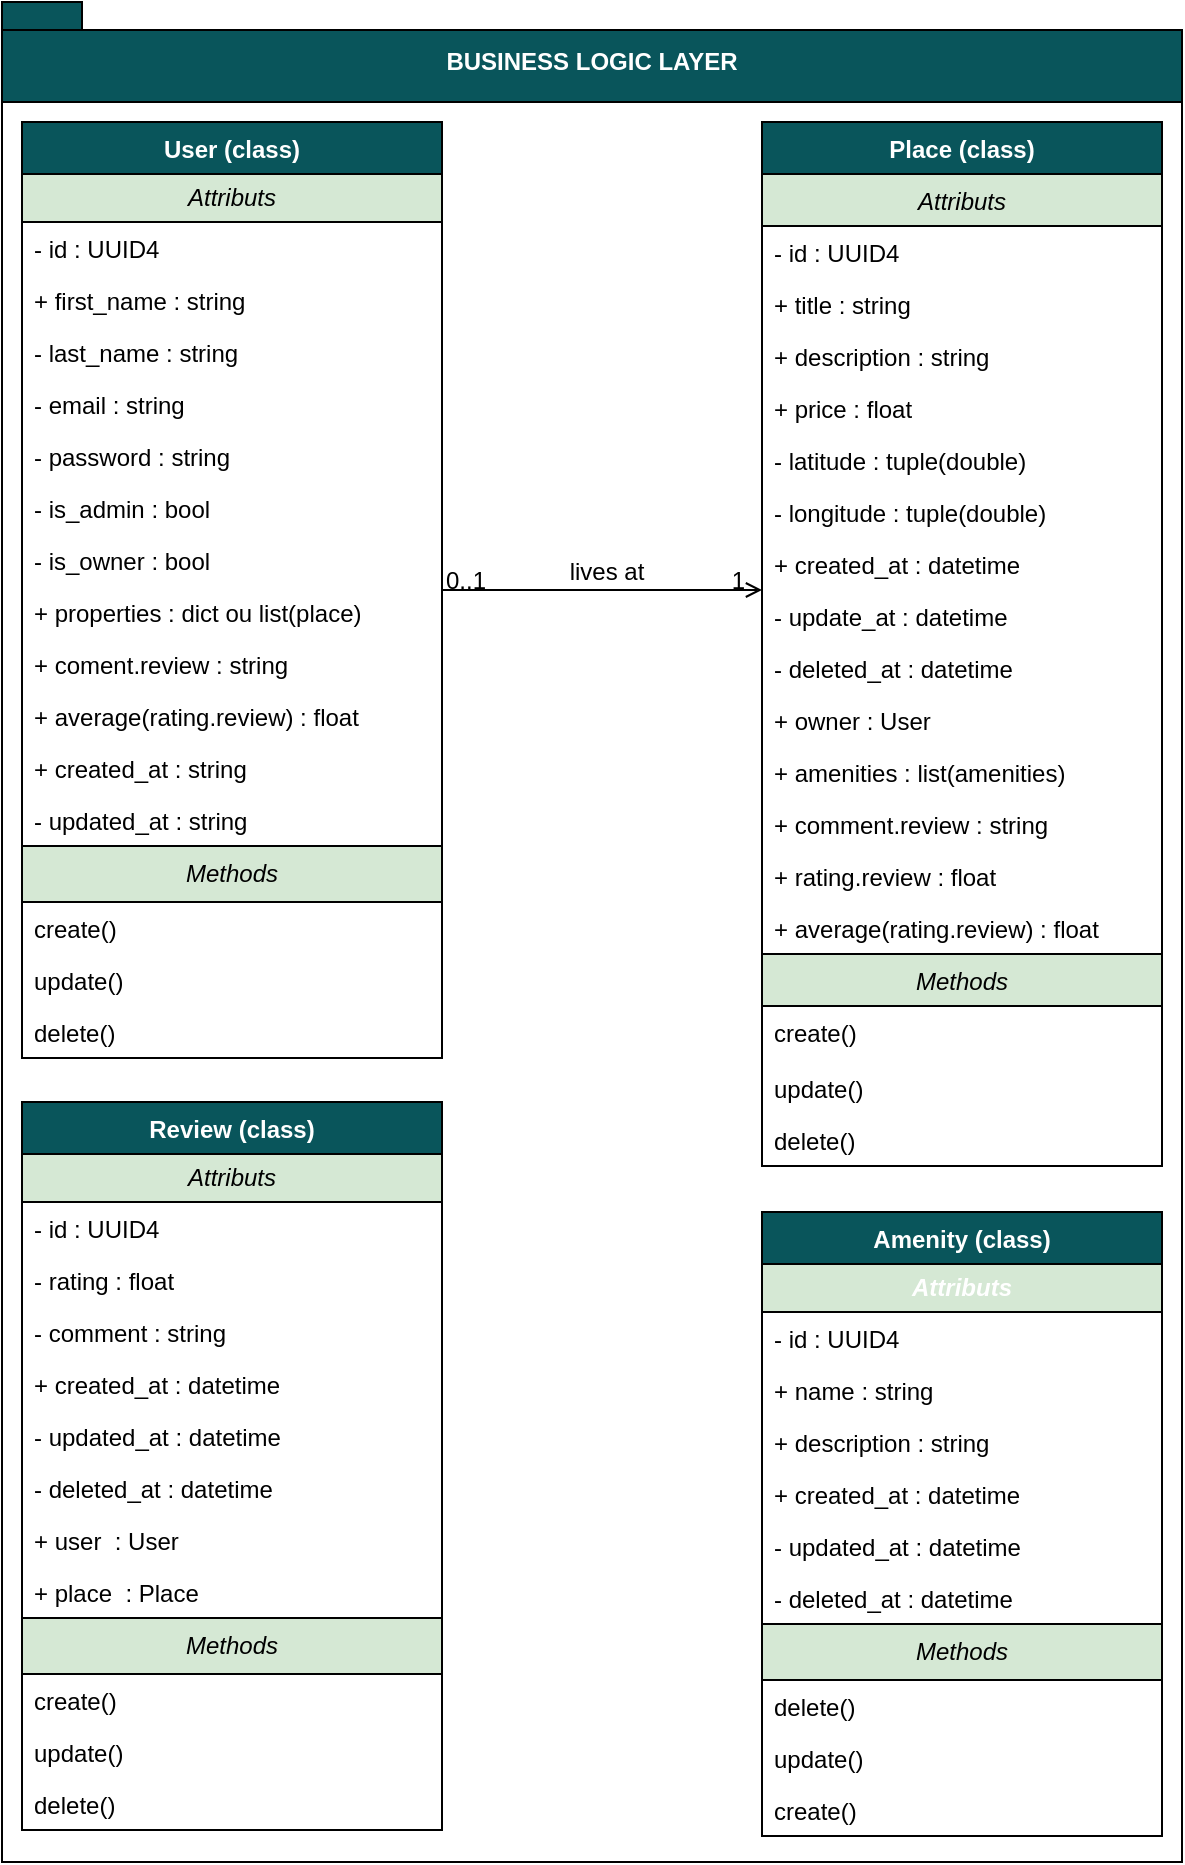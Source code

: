 <mxfile version="24.7.17">
  <diagram id="C5RBs43oDa-KdzZeNtuy" name="Page-1">
    <mxGraphModel dx="1405" dy="2107" grid="1" gridSize="10" guides="1" tooltips="1" connect="1" arrows="1" fold="1" page="1" pageScale="1" pageWidth="827" pageHeight="1169" math="0" shadow="0">
      <root>
        <mxCell id="WIyWlLk6GJQsqaUBKTNV-0" />
        <mxCell id="WIyWlLk6GJQsqaUBKTNV-1" parent="WIyWlLk6GJQsqaUBKTNV-0" />
        <mxCell id="uoEtTBrEycXN89cAWjEX-15" value="" style="rounded=0;whiteSpace=wrap;html=1;" vertex="1" parent="WIyWlLk6GJQsqaUBKTNV-1">
          <mxGeometry x="40" y="30" width="590" height="880" as="geometry" />
        </mxCell>
        <mxCell id="zkfFHV4jXpPFQw0GAbJ--0" value="User (class)" style="swimlane;fontStyle=1;align=center;verticalAlign=top;childLayout=stackLayout;horizontal=1;startSize=26;horizontalStack=0;resizeParent=1;resizeLast=0;collapsible=1;marginBottom=0;rounded=0;shadow=0;strokeWidth=1;fillColor=#09555B;fontColor=#FFFFFF;" parent="WIyWlLk6GJQsqaUBKTNV-1" vertex="1">
          <mxGeometry x="50" y="40" width="210" height="468" as="geometry">
            <mxRectangle x="230" y="140" width="160" height="26" as="alternateBounds" />
          </mxGeometry>
        </mxCell>
        <mxCell id="uoEtTBrEycXN89cAWjEX-11" value="&lt;i&gt;Attributs&lt;/i&gt;" style="text;html=1;align=center;verticalAlign=middle;whiteSpace=wrap;rounded=0;fillColor=#d5e8d4;strokeColor=#000000;" vertex="1" parent="zkfFHV4jXpPFQw0GAbJ--0">
          <mxGeometry y="26" width="210" height="24" as="geometry" />
        </mxCell>
        <mxCell id="zkfFHV4jXpPFQw0GAbJ--1" value="- id : UUID4" style="text;align=left;verticalAlign=top;spacingLeft=4;spacingRight=4;overflow=hidden;rotatable=0;points=[[0,0.5],[1,0.5]];portConstraint=eastwest;" parent="zkfFHV4jXpPFQw0GAbJ--0" vertex="1">
          <mxGeometry y="50" width="210" height="26" as="geometry" />
        </mxCell>
        <mxCell id="zkfFHV4jXpPFQw0GAbJ--2" value="+ first_name : string" style="text;align=left;verticalAlign=top;spacingLeft=4;spacingRight=4;overflow=hidden;rotatable=0;points=[[0,0.5],[1,0.5]];portConstraint=eastwest;rounded=0;shadow=0;html=0;" parent="zkfFHV4jXpPFQw0GAbJ--0" vertex="1">
          <mxGeometry y="76" width="210" height="26" as="geometry" />
        </mxCell>
        <mxCell id="zkfFHV4jXpPFQw0GAbJ--3" value="- last_name : string" style="text;align=left;verticalAlign=top;spacingLeft=4;spacingRight=4;overflow=hidden;rotatable=0;points=[[0,0.5],[1,0.5]];portConstraint=eastwest;rounded=0;shadow=0;html=0;" parent="zkfFHV4jXpPFQw0GAbJ--0" vertex="1">
          <mxGeometry y="102" width="210" height="26" as="geometry" />
        </mxCell>
        <mxCell id="uoEtTBrEycXN89cAWjEX-1" value="- email : string" style="text;align=left;verticalAlign=top;spacingLeft=4;spacingRight=4;overflow=hidden;rotatable=0;points=[[0,0.5],[1,0.5]];portConstraint=eastwest;rounded=0;shadow=0;html=0;" vertex="1" parent="zkfFHV4jXpPFQw0GAbJ--0">
          <mxGeometry y="128" width="210" height="26" as="geometry" />
        </mxCell>
        <mxCell id="uoEtTBrEycXN89cAWjEX-2" value="- password : string" style="text;align=left;verticalAlign=top;spacingLeft=4;spacingRight=4;overflow=hidden;rotatable=0;points=[[0,0.5],[1,0.5]];portConstraint=eastwest;rounded=0;shadow=0;html=0;" vertex="1" parent="zkfFHV4jXpPFQw0GAbJ--0">
          <mxGeometry y="154" width="210" height="26" as="geometry" />
        </mxCell>
        <mxCell id="uoEtTBrEycXN89cAWjEX-4" value="- is_admin : bool" style="text;align=left;verticalAlign=top;spacingLeft=4;spacingRight=4;overflow=hidden;rotatable=0;points=[[0,0.5],[1,0.5]];portConstraint=eastwest;rounded=0;shadow=0;html=0;" vertex="1" parent="zkfFHV4jXpPFQw0GAbJ--0">
          <mxGeometry y="180" width="210" height="26" as="geometry" />
        </mxCell>
        <mxCell id="uoEtTBrEycXN89cAWjEX-54" value="- is_owner : bool" style="text;align=left;verticalAlign=top;spacingLeft=4;spacingRight=4;overflow=hidden;rotatable=0;points=[[0,0.5],[1,0.5]];portConstraint=eastwest;rounded=0;shadow=0;html=0;" vertex="1" parent="zkfFHV4jXpPFQw0GAbJ--0">
          <mxGeometry y="206" width="210" height="26" as="geometry" />
        </mxCell>
        <mxCell id="uoEtTBrEycXN89cAWjEX-57" value="+ properties : dict ou list(place)" style="text;align=left;verticalAlign=top;spacingLeft=4;spacingRight=4;overflow=hidden;rotatable=0;points=[[0,0.5],[1,0.5]];portConstraint=eastwest;rounded=0;shadow=0;html=0;" vertex="1" parent="zkfFHV4jXpPFQw0GAbJ--0">
          <mxGeometry y="232" width="210" height="26" as="geometry" />
        </mxCell>
        <mxCell id="uoEtTBrEycXN89cAWjEX-55" value="+ coment.review : string" style="text;align=left;verticalAlign=top;spacingLeft=4;spacingRight=4;overflow=hidden;rotatable=0;points=[[0,0.5],[1,0.5]];portConstraint=eastwest;rounded=0;shadow=0;html=0;" vertex="1" parent="zkfFHV4jXpPFQw0GAbJ--0">
          <mxGeometry y="258" width="210" height="26" as="geometry" />
        </mxCell>
        <mxCell id="uoEtTBrEycXN89cAWjEX-56" value="+ average(rating.review) : float" style="text;align=left;verticalAlign=top;spacingLeft=4;spacingRight=4;overflow=hidden;rotatable=0;points=[[0,0.5],[1,0.5]];portConstraint=eastwest;rounded=0;shadow=0;html=0;" vertex="1" parent="zkfFHV4jXpPFQw0GAbJ--0">
          <mxGeometry y="284" width="210" height="26" as="geometry" />
        </mxCell>
        <mxCell id="uoEtTBrEycXN89cAWjEX-3" value="+ created_at : string" style="text;align=left;verticalAlign=top;spacingLeft=4;spacingRight=4;overflow=hidden;rotatable=0;points=[[0,0.5],[1,0.5]];portConstraint=eastwest;rounded=0;shadow=0;html=0;" vertex="1" parent="zkfFHV4jXpPFQw0GAbJ--0">
          <mxGeometry y="310" width="210" height="26" as="geometry" />
        </mxCell>
        <mxCell id="uoEtTBrEycXN89cAWjEX-5" value="- updated_at : string" style="text;align=left;verticalAlign=top;spacingLeft=4;spacingRight=4;overflow=hidden;rotatable=0;points=[[0,0.5],[1,0.5]];portConstraint=eastwest;rounded=0;shadow=0;html=0;" vertex="1" parent="zkfFHV4jXpPFQw0GAbJ--0">
          <mxGeometry y="336" width="210" height="26" as="geometry" />
        </mxCell>
        <mxCell id="uoEtTBrEycXN89cAWjEX-16" value="&lt;i&gt;Methods&lt;/i&gt;" style="text;html=1;align=center;verticalAlign=middle;whiteSpace=wrap;rounded=0;fillColor=#d5e8d4;strokeColor=#000000;rotation=0;" vertex="1" parent="zkfFHV4jXpPFQw0GAbJ--0">
          <mxGeometry y="362" width="210" height="28" as="geometry" />
        </mxCell>
        <mxCell id="uoEtTBrEycXN89cAWjEX-12" value="create()" style="text;align=left;verticalAlign=top;spacingLeft=4;spacingRight=4;overflow=hidden;rotatable=0;points=[[0,0.5],[1,0.5]];portConstraint=eastwest;" vertex="1" parent="zkfFHV4jXpPFQw0GAbJ--0">
          <mxGeometry y="390" width="210" height="26" as="geometry" />
        </mxCell>
        <mxCell id="zkfFHV4jXpPFQw0GAbJ--5" value="update()" style="text;align=left;verticalAlign=top;spacingLeft=4;spacingRight=4;overflow=hidden;rotatable=0;points=[[0,0.5],[1,0.5]];portConstraint=eastwest;" parent="zkfFHV4jXpPFQw0GAbJ--0" vertex="1">
          <mxGeometry y="416" width="210" height="26" as="geometry" />
        </mxCell>
        <mxCell id="uoEtTBrEycXN89cAWjEX-21" value="delete()" style="text;align=left;verticalAlign=top;spacingLeft=4;spacingRight=4;overflow=hidden;rotatable=0;points=[[0,0.5],[1,0.5]];portConstraint=eastwest;" vertex="1" parent="zkfFHV4jXpPFQw0GAbJ--0">
          <mxGeometry y="442" width="210" height="26" as="geometry" />
        </mxCell>
        <mxCell id="zkfFHV4jXpPFQw0GAbJ--6" value="Review (class)" style="swimlane;fontStyle=1;align=center;verticalAlign=top;childLayout=stackLayout;horizontal=1;startSize=26;horizontalStack=0;resizeParent=1;resizeLast=0;collapsible=1;marginBottom=0;rounded=0;shadow=0;strokeWidth=1;strokeColor=default;fontFamily=Helvetica;fontSize=12;fontColor=#FFFFFF;fillColor=#09555B;" parent="WIyWlLk6GJQsqaUBKTNV-1" vertex="1">
          <mxGeometry x="50" y="530" width="210" height="364" as="geometry">
            <mxRectangle x="130" y="380" width="160" height="26" as="alternateBounds" />
          </mxGeometry>
        </mxCell>
        <mxCell id="uoEtTBrEycXN89cAWjEX-31" value="&lt;i&gt;Attributs&lt;/i&gt;" style="text;html=1;align=center;verticalAlign=middle;whiteSpace=wrap;rounded=0;fillColor=#d5e8d4;strokeColor=#000000;" vertex="1" parent="zkfFHV4jXpPFQw0GAbJ--6">
          <mxGeometry y="26" width="210" height="24" as="geometry" />
        </mxCell>
        <mxCell id="zkfFHV4jXpPFQw0GAbJ--7" value="- id : UUID4" style="text;align=left;verticalAlign=top;spacingLeft=4;spacingRight=4;overflow=hidden;rotatable=0;points=[[0,0.5],[1,0.5]];portConstraint=eastwest;fontFamily=Helvetica;fontSize=12;fontColor=#000000;fontStyle=0;" parent="zkfFHV4jXpPFQw0GAbJ--6" vertex="1">
          <mxGeometry y="50" width="210" height="26" as="geometry" />
        </mxCell>
        <mxCell id="uoEtTBrEycXN89cAWjEX-38" value="- rating : float" style="text;align=left;verticalAlign=top;spacingLeft=4;spacingRight=4;overflow=hidden;rotatable=0;points=[[0,0.5],[1,0.5]];portConstraint=eastwest;fontFamily=Helvetica;fontSize=12;fontColor=#000000;fontStyle=0;" vertex="1" parent="zkfFHV4jXpPFQw0GAbJ--6">
          <mxGeometry y="76" width="210" height="26" as="geometry" />
        </mxCell>
        <mxCell id="uoEtTBrEycXN89cAWjEX-36" value="- comment : string" style="text;align=left;verticalAlign=top;spacingLeft=4;spacingRight=4;overflow=hidden;rotatable=0;points=[[0,0.5],[1,0.5]];portConstraint=eastwest;fontFamily=Helvetica;fontSize=12;fontColor=#000000;fontStyle=0;" vertex="1" parent="zkfFHV4jXpPFQw0GAbJ--6">
          <mxGeometry y="102" width="210" height="26" as="geometry" />
        </mxCell>
        <mxCell id="uoEtTBrEycXN89cAWjEX-39" value="+ created_at : datetime" style="text;align=left;verticalAlign=top;spacingLeft=4;spacingRight=4;overflow=hidden;rotatable=0;points=[[0,0.5],[1,0.5]];portConstraint=eastwest;fontFamily=Helvetica;fontSize=12;fontColor=#000000;fontStyle=0;" vertex="1" parent="zkfFHV4jXpPFQw0GAbJ--6">
          <mxGeometry y="128" width="210" height="26" as="geometry" />
        </mxCell>
        <mxCell id="uoEtTBrEycXN89cAWjEX-40" value="- updated_at : datetime" style="text;align=left;verticalAlign=top;spacingLeft=4;spacingRight=4;overflow=hidden;rotatable=0;points=[[0,0.5],[1,0.5]];portConstraint=eastwest;fontFamily=Helvetica;fontSize=12;fontColor=#000000;fontStyle=0;" vertex="1" parent="zkfFHV4jXpPFQw0GAbJ--6">
          <mxGeometry y="154" width="210" height="26" as="geometry" />
        </mxCell>
        <mxCell id="uoEtTBrEycXN89cAWjEX-41" value="- deleted_at : datetime" style="text;align=left;verticalAlign=top;spacingLeft=4;spacingRight=4;overflow=hidden;rotatable=0;points=[[0,0.5],[1,0.5]];portConstraint=eastwest;fontFamily=Helvetica;fontSize=12;fontColor=#000000;fontStyle=0;" vertex="1" parent="zkfFHV4jXpPFQw0GAbJ--6">
          <mxGeometry y="180" width="210" height="26" as="geometry" />
        </mxCell>
        <mxCell id="uoEtTBrEycXN89cAWjEX-42" value="+ user  : User" style="text;align=left;verticalAlign=top;spacingLeft=4;spacingRight=4;overflow=hidden;rotatable=0;points=[[0,0.5],[1,0.5]];portConstraint=eastwest;fontFamily=Helvetica;fontSize=12;fontColor=#000000;fontStyle=0;" vertex="1" parent="zkfFHV4jXpPFQw0GAbJ--6">
          <mxGeometry y="206" width="210" height="26" as="geometry" />
        </mxCell>
        <mxCell id="uoEtTBrEycXN89cAWjEX-43" value="+ place  : Place" style="text;align=left;verticalAlign=top;spacingLeft=4;spacingRight=4;overflow=hidden;rotatable=0;points=[[0,0.5],[1,0.5]];portConstraint=eastwest;fontFamily=Helvetica;fontSize=12;fontColor=#000000;fontStyle=0;" vertex="1" parent="zkfFHV4jXpPFQw0GAbJ--6">
          <mxGeometry y="232" width="210" height="26" as="geometry" />
        </mxCell>
        <mxCell id="uoEtTBrEycXN89cAWjEX-32" value="&lt;i&gt;Methods&lt;/i&gt;" style="text;html=1;align=center;verticalAlign=middle;whiteSpace=wrap;rounded=0;fillColor=#d5e8d4;strokeColor=#000000;rotation=0;" vertex="1" parent="zkfFHV4jXpPFQw0GAbJ--6">
          <mxGeometry y="258" width="210" height="28" as="geometry" />
        </mxCell>
        <mxCell id="uoEtTBrEycXN89cAWjEX-33" value="create()" style="text;align=left;verticalAlign=top;spacingLeft=4;spacingRight=4;overflow=hidden;rotatable=0;points=[[0,0.5],[1,0.5]];portConstraint=eastwest;" vertex="1" parent="zkfFHV4jXpPFQw0GAbJ--6">
          <mxGeometry y="286" width="210" height="26" as="geometry" />
        </mxCell>
        <mxCell id="uoEtTBrEycXN89cAWjEX-34" value="update()" style="text;align=left;verticalAlign=top;spacingLeft=4;spacingRight=4;overflow=hidden;rotatable=0;points=[[0,0.5],[1,0.5]];portConstraint=eastwest;" vertex="1" parent="zkfFHV4jXpPFQw0GAbJ--6">
          <mxGeometry y="312" width="210" height="26" as="geometry" />
        </mxCell>
        <mxCell id="uoEtTBrEycXN89cAWjEX-35" value="delete()" style="text;align=left;verticalAlign=top;spacingLeft=4;spacingRight=4;overflow=hidden;rotatable=0;points=[[0,0.5],[1,0.5]];portConstraint=eastwest;" vertex="1" parent="zkfFHV4jXpPFQw0GAbJ--6">
          <mxGeometry y="338" width="210" height="26" as="geometry" />
        </mxCell>
        <mxCell id="zkfFHV4jXpPFQw0GAbJ--13" value="Amenity (class)" style="swimlane;fontStyle=1;align=center;verticalAlign=top;childLayout=stackLayout;horizontal=1;startSize=26;horizontalStack=0;resizeParent=1;resizeLast=0;collapsible=1;marginBottom=0;rounded=0;shadow=0;strokeWidth=1;strokeColor=default;fontFamily=Helvetica;fontSize=12;fontColor=#FFFFFF;fillColor=#09555B;" parent="WIyWlLk6GJQsqaUBKTNV-1" vertex="1">
          <mxGeometry x="420" y="585" width="200" height="312" as="geometry">
            <mxRectangle x="340" y="380" width="170" height="26" as="alternateBounds" />
          </mxGeometry>
        </mxCell>
        <mxCell id="uoEtTBrEycXN89cAWjEX-44" value="&lt;i&gt;Attributs&lt;/i&gt;" style="text;html=1;align=center;verticalAlign=middle;whiteSpace=wrap;rounded=0;fillColor=#d5e8d4;strokeColor=#000000;fontFamily=Helvetica;fontSize=12;fontColor=#FFFFFF;fontStyle=1;" vertex="1" parent="zkfFHV4jXpPFQw0GAbJ--13">
          <mxGeometry y="26" width="200" height="24" as="geometry" />
        </mxCell>
        <mxCell id="zkfFHV4jXpPFQw0GAbJ--14" value="- id : UUID4" style="text;align=left;verticalAlign=top;spacingLeft=4;spacingRight=4;overflow=hidden;rotatable=0;points=[[0,0.5],[1,0.5]];portConstraint=eastwest;fontFamily=Helvetica;fontSize=12;fontColor=#000000;fontStyle=0;" parent="zkfFHV4jXpPFQw0GAbJ--13" vertex="1">
          <mxGeometry y="50" width="200" height="26" as="geometry" />
        </mxCell>
        <mxCell id="uoEtTBrEycXN89cAWjEX-45" value="+ name : string" style="text;align=left;verticalAlign=top;spacingLeft=4;spacingRight=4;overflow=hidden;rotatable=0;points=[[0,0.5],[1,0.5]];portConstraint=eastwest;fontFamily=Helvetica;fontSize=12;fontColor=#000000;fontStyle=0;" vertex="1" parent="zkfFHV4jXpPFQw0GAbJ--13">
          <mxGeometry y="76" width="200" height="26" as="geometry" />
        </mxCell>
        <mxCell id="uoEtTBrEycXN89cAWjEX-46" value="+ description : string" style="text;align=left;verticalAlign=top;spacingLeft=4;spacingRight=4;overflow=hidden;rotatable=0;points=[[0,0.5],[1,0.5]];portConstraint=eastwest;fontFamily=Helvetica;fontSize=12;fontColor=#000000;fontStyle=0;" vertex="1" parent="zkfFHV4jXpPFQw0GAbJ--13">
          <mxGeometry y="102" width="200" height="26" as="geometry" />
        </mxCell>
        <mxCell id="uoEtTBrEycXN89cAWjEX-47" value="+ created_at : datetime" style="text;align=left;verticalAlign=top;spacingLeft=4;spacingRight=4;overflow=hidden;rotatable=0;points=[[0,0.5],[1,0.5]];portConstraint=eastwest;fontFamily=Helvetica;fontSize=12;fontColor=#000000;fontStyle=0;" vertex="1" parent="zkfFHV4jXpPFQw0GAbJ--13">
          <mxGeometry y="128" width="200" height="26" as="geometry" />
        </mxCell>
        <mxCell id="uoEtTBrEycXN89cAWjEX-48" value="- updated_at : datetime" style="text;align=left;verticalAlign=top;spacingLeft=4;spacingRight=4;overflow=hidden;rotatable=0;points=[[0,0.5],[1,0.5]];portConstraint=eastwest;fontFamily=Helvetica;fontSize=12;fontColor=#000000;fontStyle=0;" vertex="1" parent="zkfFHV4jXpPFQw0GAbJ--13">
          <mxGeometry y="154" width="200" height="26" as="geometry" />
        </mxCell>
        <mxCell id="uoEtTBrEycXN89cAWjEX-49" value="- deleted_at : datetime" style="text;align=left;verticalAlign=top;spacingLeft=4;spacingRight=4;overflow=hidden;rotatable=0;points=[[0,0.5],[1,0.5]];portConstraint=eastwest;fontFamily=Helvetica;fontSize=12;fontColor=#000000;fontStyle=0;" vertex="1" parent="zkfFHV4jXpPFQw0GAbJ--13">
          <mxGeometry y="180" width="200" height="26" as="geometry" />
        </mxCell>
        <mxCell id="uoEtTBrEycXN89cAWjEX-50" value="&lt;i&gt;Methods&lt;/i&gt;" style="text;html=1;align=center;verticalAlign=middle;whiteSpace=wrap;rounded=0;fillColor=#d5e8d4;strokeColor=#000000;rotation=0;" vertex="1" parent="zkfFHV4jXpPFQw0GAbJ--13">
          <mxGeometry y="206" width="200" height="28" as="geometry" />
        </mxCell>
        <mxCell id="uoEtTBrEycXN89cAWjEX-53" value="delete()" style="text;align=left;verticalAlign=top;spacingLeft=4;spacingRight=4;overflow=hidden;rotatable=0;points=[[0,0.5],[1,0.5]];portConstraint=eastwest;" vertex="1" parent="zkfFHV4jXpPFQw0GAbJ--13">
          <mxGeometry y="234" width="200" height="26" as="geometry" />
        </mxCell>
        <mxCell id="uoEtTBrEycXN89cAWjEX-52" value="update()" style="text;align=left;verticalAlign=top;spacingLeft=4;spacingRight=4;overflow=hidden;rotatable=0;points=[[0,0.5],[1,0.5]];portConstraint=eastwest;" vertex="1" parent="zkfFHV4jXpPFQw0GAbJ--13">
          <mxGeometry y="260" width="200" height="26" as="geometry" />
        </mxCell>
        <mxCell id="uoEtTBrEycXN89cAWjEX-51" value="create()" style="text;align=left;verticalAlign=top;spacingLeft=4;spacingRight=4;overflow=hidden;rotatable=0;points=[[0,0.5],[1,0.5]];portConstraint=eastwest;" vertex="1" parent="zkfFHV4jXpPFQw0GAbJ--13">
          <mxGeometry y="286" width="200" height="26" as="geometry" />
        </mxCell>
        <mxCell id="zkfFHV4jXpPFQw0GAbJ--17" value="Place (class)" style="swimlane;fontStyle=1;align=center;verticalAlign=top;childLayout=stackLayout;horizontal=1;startSize=26;horizontalStack=0;resizeParent=1;resizeLast=0;collapsible=1;marginBottom=0;rounded=0;shadow=0;strokeWidth=1;strokeColor=default;fontFamily=Helvetica;fontSize=12;fontColor=#FFFFFF;fillColor=#09555B;" parent="WIyWlLk6GJQsqaUBKTNV-1" vertex="1">
          <mxGeometry x="420" y="40" width="200" height="522" as="geometry">
            <mxRectangle x="550" y="140" width="160" height="26" as="alternateBounds" />
          </mxGeometry>
        </mxCell>
        <mxCell id="zkfFHV4jXpPFQw0GAbJ--18" value="Attributs" style="text;align=center;verticalAlign=top;spacingLeft=4;spacingRight=4;overflow=hidden;rotatable=0;points=[[0,0.5],[1,0.5]];portConstraint=eastwest;fontFamily=Helvetica;fontSize=12;fontStyle=2;fillColor=#d5e8d4;strokeColor=#000000;" parent="zkfFHV4jXpPFQw0GAbJ--17" vertex="1">
          <mxGeometry y="26" width="200" height="26" as="geometry" />
        </mxCell>
        <mxCell id="zkfFHV4jXpPFQw0GAbJ--19" value="- id : UUID4" style="text;align=left;verticalAlign=top;spacingLeft=4;spacingRight=4;overflow=hidden;rotatable=0;points=[[0,0.5],[1,0.5]];portConstraint=eastwest;rounded=0;shadow=0;html=0;fontFamily=Helvetica;fontSize=12;fontColor=#000000;fontStyle=0;" parent="zkfFHV4jXpPFQw0GAbJ--17" vertex="1">
          <mxGeometry y="52" width="200" height="26" as="geometry" />
        </mxCell>
        <mxCell id="zkfFHV4jXpPFQw0GAbJ--20" value="+ title : string" style="text;align=left;verticalAlign=top;spacingLeft=4;spacingRight=4;overflow=hidden;rotatable=0;points=[[0,0.5],[1,0.5]];portConstraint=eastwest;rounded=0;shadow=0;html=0;fontFamily=Helvetica;fontSize=12;fontColor=#000000;fontStyle=0;" parent="zkfFHV4jXpPFQw0GAbJ--17" vertex="1">
          <mxGeometry y="78" width="200" height="26" as="geometry" />
        </mxCell>
        <mxCell id="zkfFHV4jXpPFQw0GAbJ--21" value="+ description : string" style="text;align=left;verticalAlign=top;spacingLeft=4;spacingRight=4;overflow=hidden;rotatable=0;points=[[0,0.5],[1,0.5]];portConstraint=eastwest;rounded=0;shadow=0;html=0;fontFamily=Helvetica;fontSize=12;fontColor=#000000;fontStyle=0;" parent="zkfFHV4jXpPFQw0GAbJ--17" vertex="1">
          <mxGeometry y="104" width="200" height="26" as="geometry" />
        </mxCell>
        <mxCell id="zkfFHV4jXpPFQw0GAbJ--22" value="+ price : float" style="text;align=left;verticalAlign=top;spacingLeft=4;spacingRight=4;overflow=hidden;rotatable=0;points=[[0,0.5],[1,0.5]];portConstraint=eastwest;rounded=0;shadow=0;html=0;fontFamily=Helvetica;fontSize=12;fontColor=#000000;fontStyle=0;" parent="zkfFHV4jXpPFQw0GAbJ--17" vertex="1">
          <mxGeometry y="130" width="200" height="26" as="geometry" />
        </mxCell>
        <mxCell id="uoEtTBrEycXN89cAWjEX-18" value="- latitude : tuple(double)" style="text;align=left;verticalAlign=top;spacingLeft=4;spacingRight=4;overflow=hidden;rotatable=0;points=[[0,0.5],[1,0.5]];portConstraint=eastwest;rounded=0;shadow=0;html=0;fontFamily=Helvetica;fontSize=12;fontColor=#000000;fontStyle=0;" vertex="1" parent="zkfFHV4jXpPFQw0GAbJ--17">
          <mxGeometry y="156" width="200" height="26" as="geometry" />
        </mxCell>
        <mxCell id="uoEtTBrEycXN89cAWjEX-19" value="- longitude : tuple(double)" style="text;align=left;verticalAlign=top;spacingLeft=4;spacingRight=4;overflow=hidden;rotatable=0;points=[[0,0.5],[1,0.5]];portConstraint=eastwest;rounded=0;shadow=0;html=0;fontFamily=Helvetica;fontSize=12;fontColor=#000000;fontStyle=0;" vertex="1" parent="zkfFHV4jXpPFQw0GAbJ--17">
          <mxGeometry y="182" width="200" height="26" as="geometry" />
        </mxCell>
        <mxCell id="uoEtTBrEycXN89cAWjEX-20" value="+ created_at : datetime" style="text;align=left;verticalAlign=top;spacingLeft=4;spacingRight=4;overflow=hidden;rotatable=0;points=[[0,0.5],[1,0.5]];portConstraint=eastwest;rounded=0;shadow=0;html=0;fontFamily=Helvetica;fontSize=12;fontColor=#000000;fontStyle=0;" vertex="1" parent="zkfFHV4jXpPFQw0GAbJ--17">
          <mxGeometry y="208" width="200" height="26" as="geometry" />
        </mxCell>
        <mxCell id="uoEtTBrEycXN89cAWjEX-24" value="- update_at : datetime" style="text;align=left;verticalAlign=top;spacingLeft=4;spacingRight=4;overflow=hidden;rotatable=0;points=[[0,0.5],[1,0.5]];portConstraint=eastwest;rounded=0;shadow=0;html=0;fontFamily=Helvetica;fontSize=12;fontColor=#000000;fontStyle=0;" vertex="1" parent="zkfFHV4jXpPFQw0GAbJ--17">
          <mxGeometry y="234" width="200" height="26" as="geometry" />
        </mxCell>
        <mxCell id="uoEtTBrEycXN89cAWjEX-25" value="- deleted_at : datetime" style="text;align=left;verticalAlign=top;spacingLeft=4;spacingRight=4;overflow=hidden;rotatable=0;points=[[0,0.5],[1,0.5]];portConstraint=eastwest;rounded=0;shadow=0;html=0;fontFamily=Helvetica;fontSize=12;fontColor=#000000;fontStyle=0;" vertex="1" parent="zkfFHV4jXpPFQw0GAbJ--17">
          <mxGeometry y="260" width="200" height="26" as="geometry" />
        </mxCell>
        <mxCell id="uoEtTBrEycXN89cAWjEX-29" value="+ owner : User" style="text;align=left;verticalAlign=top;spacingLeft=4;spacingRight=4;overflow=hidden;rotatable=0;points=[[0,0.5],[1,0.5]];portConstraint=eastwest;rounded=0;shadow=0;html=0;fontFamily=Helvetica;fontSize=12;fontColor=#000000;fontStyle=0;" vertex="1" parent="zkfFHV4jXpPFQw0GAbJ--17">
          <mxGeometry y="286" width="200" height="26" as="geometry" />
        </mxCell>
        <mxCell id="uoEtTBrEycXN89cAWjEX-30" value="+ amenities : list(amenities)" style="text;align=left;verticalAlign=top;spacingLeft=4;spacingRight=4;overflow=hidden;rotatable=0;points=[[0,0.5],[1,0.5]];portConstraint=eastwest;rounded=0;shadow=0;html=0;fontFamily=Helvetica;fontSize=12;fontColor=#000000;fontStyle=0;" vertex="1" parent="zkfFHV4jXpPFQw0GAbJ--17">
          <mxGeometry y="312" width="200" height="26" as="geometry" />
        </mxCell>
        <mxCell id="uoEtTBrEycXN89cAWjEX-58" value="+ comment.review : string" style="text;align=left;verticalAlign=top;spacingLeft=4;spacingRight=4;overflow=hidden;rotatable=0;points=[[0,0.5],[1,0.5]];portConstraint=eastwest;rounded=0;shadow=0;html=0;fontFamily=Helvetica;fontSize=12;fontColor=#000000;fontStyle=0;" vertex="1" parent="zkfFHV4jXpPFQw0GAbJ--17">
          <mxGeometry y="338" width="200" height="26" as="geometry" />
        </mxCell>
        <mxCell id="uoEtTBrEycXN89cAWjEX-59" value="+ rating.review : float" style="text;align=left;verticalAlign=top;spacingLeft=4;spacingRight=4;overflow=hidden;rotatable=0;points=[[0,0.5],[1,0.5]];portConstraint=eastwest;rounded=0;shadow=0;html=0;fontFamily=Helvetica;fontSize=12;fontColor=#000000;fontStyle=0;" vertex="1" parent="zkfFHV4jXpPFQw0GAbJ--17">
          <mxGeometry y="364" width="200" height="26" as="geometry" />
        </mxCell>
        <mxCell id="uoEtTBrEycXN89cAWjEX-60" value="+ average(rating.review) : float" style="text;align=left;verticalAlign=top;spacingLeft=4;spacingRight=4;overflow=hidden;rotatable=0;points=[[0,0.5],[1,0.5]];portConstraint=eastwest;rounded=0;shadow=0;html=0;fontFamily=Helvetica;fontSize=12;fontColor=#000000;fontStyle=0;" vertex="1" parent="zkfFHV4jXpPFQw0GAbJ--17">
          <mxGeometry y="390" width="200" height="26" as="geometry" />
        </mxCell>
        <mxCell id="uoEtTBrEycXN89cAWjEX-17" value="Methods" style="text;align=center;verticalAlign=top;spacingLeft=4;spacingRight=4;overflow=hidden;rotatable=0;points=[[0,0.5],[1,0.5]];portConstraint=eastwest;fontFamily=Helvetica;fontSize=12;fontStyle=2;fillColor=#d5e8d4;strokeColor=#000000;" vertex="1" parent="zkfFHV4jXpPFQw0GAbJ--17">
          <mxGeometry y="416" width="200" height="26" as="geometry" />
        </mxCell>
        <mxCell id="zkfFHV4jXpPFQw0GAbJ--24" value="create()&#xa;" style="text;align=left;verticalAlign=top;spacingLeft=4;spacingRight=4;overflow=hidden;rotatable=0;points=[[0,0.5],[1,0.5]];portConstraint=eastwest;fontFamily=Helvetica;fontSize=12;fontColor=#000000;fontStyle=0;" parent="zkfFHV4jXpPFQw0GAbJ--17" vertex="1">
          <mxGeometry y="442" width="200" height="28" as="geometry" />
        </mxCell>
        <mxCell id="uoEtTBrEycXN89cAWjEX-26" value="update()" style="text;align=left;verticalAlign=top;spacingLeft=4;spacingRight=4;overflow=hidden;rotatable=0;points=[[0,0.5],[1,0.5]];portConstraint=eastwest;fontFamily=Helvetica;fontSize=12;fontColor=#000000;fontStyle=0;" vertex="1" parent="zkfFHV4jXpPFQw0GAbJ--17">
          <mxGeometry y="470" width="200" height="26" as="geometry" />
        </mxCell>
        <mxCell id="uoEtTBrEycXN89cAWjEX-27" value="delete()" style="text;align=left;verticalAlign=top;spacingLeft=4;spacingRight=4;overflow=hidden;rotatable=0;points=[[0,0.5],[1,0.5]];portConstraint=eastwest;fontFamily=Helvetica;fontSize=12;fontColor=#000000;fontStyle=0;" vertex="1" parent="zkfFHV4jXpPFQw0GAbJ--17">
          <mxGeometry y="496" width="200" height="26" as="geometry" />
        </mxCell>
        <mxCell id="zkfFHV4jXpPFQw0GAbJ--26" value="" style="endArrow=open;shadow=0;strokeWidth=1;rounded=0;curved=0;endFill=1;edgeStyle=elbowEdgeStyle;elbow=vertical;" parent="WIyWlLk6GJQsqaUBKTNV-1" source="zkfFHV4jXpPFQw0GAbJ--0" target="zkfFHV4jXpPFQw0GAbJ--17" edge="1">
          <mxGeometry x="0.5" y="41" relative="1" as="geometry">
            <mxPoint x="380" y="192" as="sourcePoint" />
            <mxPoint x="540" y="192" as="targetPoint" />
            <mxPoint x="-40" y="32" as="offset" />
          </mxGeometry>
        </mxCell>
        <mxCell id="zkfFHV4jXpPFQw0GAbJ--27" value="0..1" style="resizable=0;align=left;verticalAlign=bottom;labelBackgroundColor=none;fontSize=12;" parent="zkfFHV4jXpPFQw0GAbJ--26" connectable="0" vertex="1">
          <mxGeometry x="-1" relative="1" as="geometry">
            <mxPoint y="4" as="offset" />
          </mxGeometry>
        </mxCell>
        <mxCell id="zkfFHV4jXpPFQw0GAbJ--28" value="1" style="resizable=0;align=right;verticalAlign=bottom;labelBackgroundColor=none;fontSize=12;" parent="zkfFHV4jXpPFQw0GAbJ--26" connectable="0" vertex="1">
          <mxGeometry x="1" relative="1" as="geometry">
            <mxPoint x="-7" y="4" as="offset" />
          </mxGeometry>
        </mxCell>
        <mxCell id="zkfFHV4jXpPFQw0GAbJ--29" value="lives at" style="text;html=1;resizable=0;points=[];;align=center;verticalAlign=middle;labelBackgroundColor=none;rounded=0;shadow=0;strokeWidth=1;fontSize=12;" parent="zkfFHV4jXpPFQw0GAbJ--26" vertex="1" connectable="0">
          <mxGeometry x="0.5" y="49" relative="1" as="geometry">
            <mxPoint x="-38" y="40" as="offset" />
          </mxGeometry>
        </mxCell>
        <mxCell id="uoEtTBrEycXN89cAWjEX-14" value="BUSINESS LOGIC LAYER" style="shape=folder;fontStyle=1;spacingTop=10;tabWidth=40;tabHeight=14;tabPosition=left;html=1;whiteSpace=wrap;fillColor=#09555B;fontColor=#FFFFFF;" vertex="1" parent="WIyWlLk6GJQsqaUBKTNV-1">
          <mxGeometry x="40" y="-20" width="590" height="50" as="geometry" />
        </mxCell>
      </root>
    </mxGraphModel>
  </diagram>
</mxfile>
